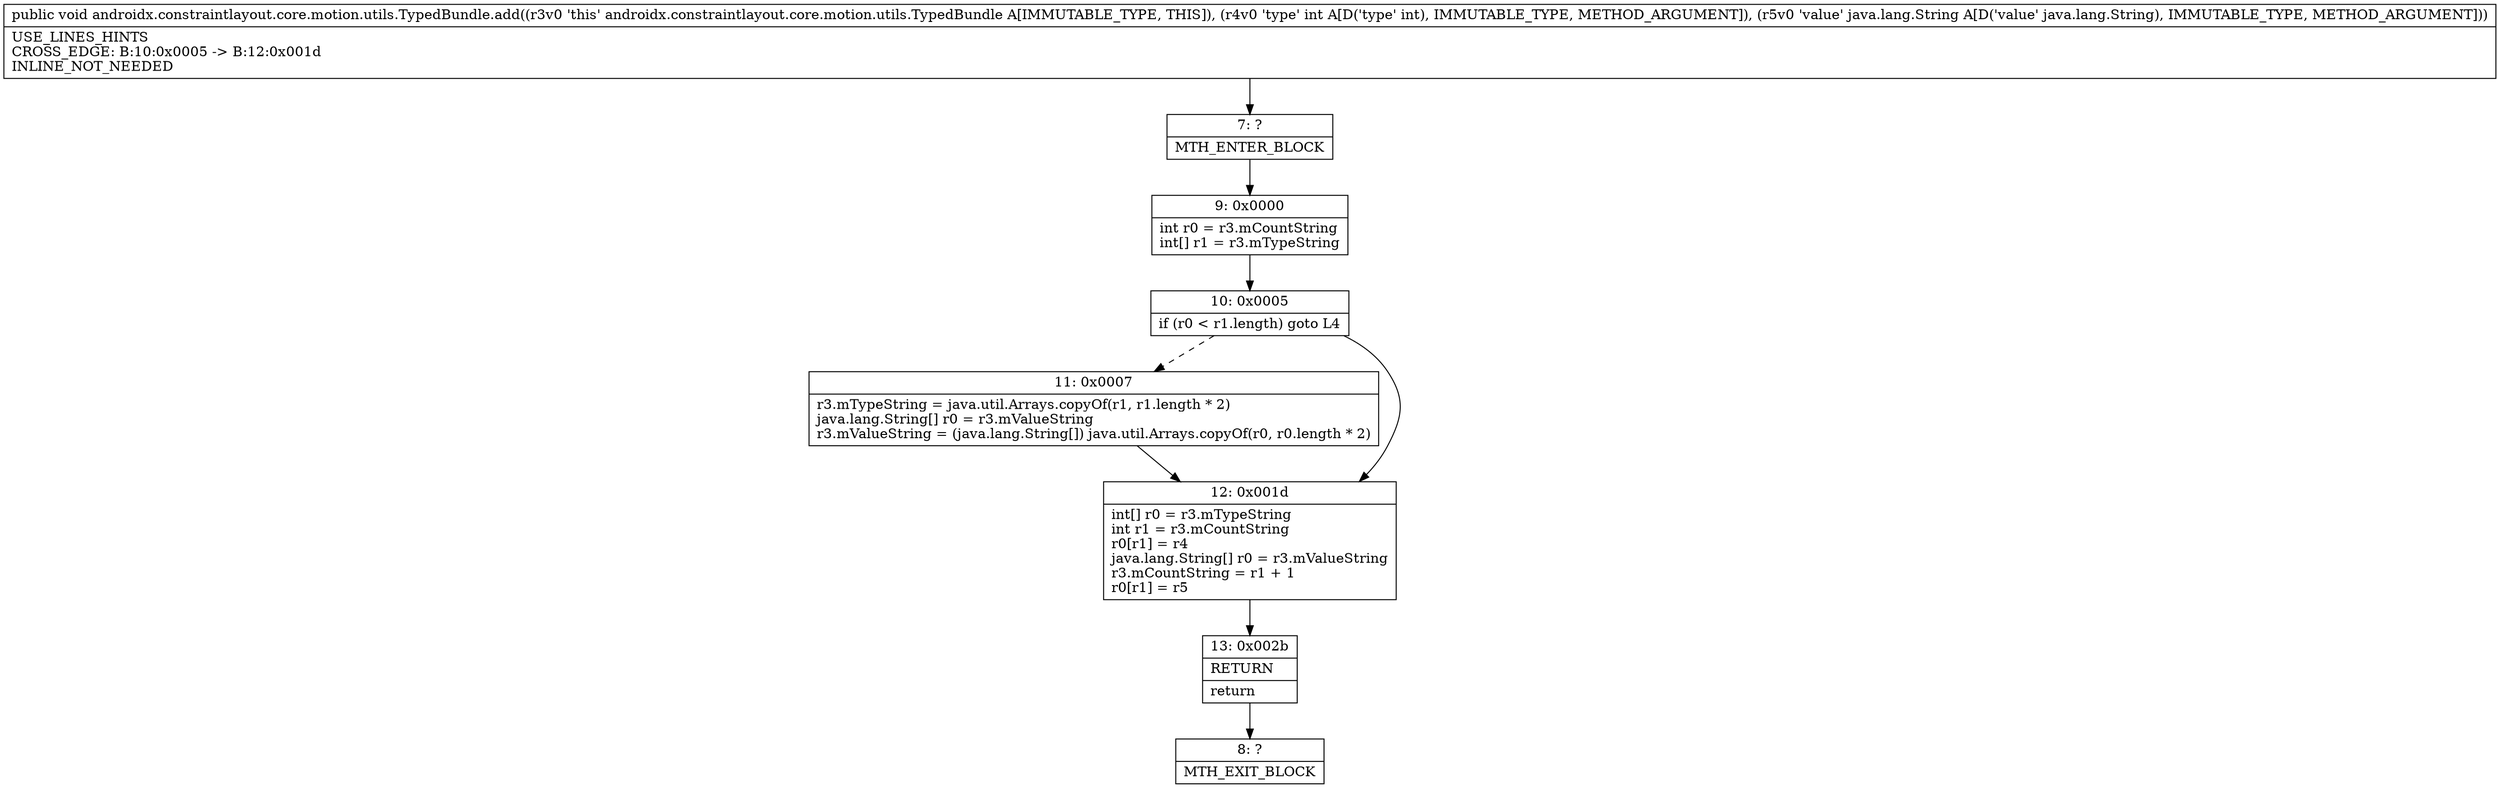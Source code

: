 digraph "CFG forandroidx.constraintlayout.core.motion.utils.TypedBundle.add(ILjava\/lang\/String;)V" {
Node_7 [shape=record,label="{7\:\ ?|MTH_ENTER_BLOCK\l}"];
Node_9 [shape=record,label="{9\:\ 0x0000|int r0 = r3.mCountString\lint[] r1 = r3.mTypeString\l}"];
Node_10 [shape=record,label="{10\:\ 0x0005|if (r0 \< r1.length) goto L4\l}"];
Node_11 [shape=record,label="{11\:\ 0x0007|r3.mTypeString = java.util.Arrays.copyOf(r1, r1.length * 2)\ljava.lang.String[] r0 = r3.mValueString\lr3.mValueString = (java.lang.String[]) java.util.Arrays.copyOf(r0, r0.length * 2)\l}"];
Node_12 [shape=record,label="{12\:\ 0x001d|int[] r0 = r3.mTypeString\lint r1 = r3.mCountString\lr0[r1] = r4\ljava.lang.String[] r0 = r3.mValueString\lr3.mCountString = r1 + 1\lr0[r1] = r5\l}"];
Node_13 [shape=record,label="{13\:\ 0x002b|RETURN\l|return\l}"];
Node_8 [shape=record,label="{8\:\ ?|MTH_EXIT_BLOCK\l}"];
MethodNode[shape=record,label="{public void androidx.constraintlayout.core.motion.utils.TypedBundle.add((r3v0 'this' androidx.constraintlayout.core.motion.utils.TypedBundle A[IMMUTABLE_TYPE, THIS]), (r4v0 'type' int A[D('type' int), IMMUTABLE_TYPE, METHOD_ARGUMENT]), (r5v0 'value' java.lang.String A[D('value' java.lang.String), IMMUTABLE_TYPE, METHOD_ARGUMENT]))  | USE_LINES_HINTS\lCROSS_EDGE: B:10:0x0005 \-\> B:12:0x001d\lINLINE_NOT_NEEDED\l}"];
MethodNode -> Node_7;Node_7 -> Node_9;
Node_9 -> Node_10;
Node_10 -> Node_11[style=dashed];
Node_10 -> Node_12;
Node_11 -> Node_12;
Node_12 -> Node_13;
Node_13 -> Node_8;
}

